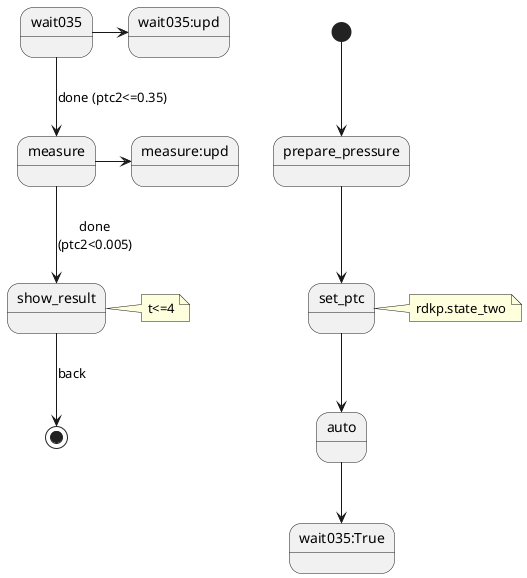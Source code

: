 @startuml
[*]-->prepare_pressure
prepare_pressure-->set_ptc
set_ptc-->auto
auto-->wait035:True
wait035->wait035:upd
wait035-->measure:done (ptc2<=0.35)
measure->measure:upd
measure-->show_result:done\n(ptc2<0.005)
show_result-->[*]:back
note right of set_ptc:rdkp.state_two
note right of show_result:t<=4
@enduml